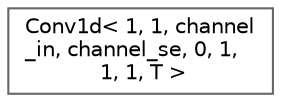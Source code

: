 digraph "Graphical Class Hierarchy"
{
 // LATEX_PDF_SIZE
  bgcolor="transparent";
  edge [fontname=Helvetica,fontsize=10,labelfontname=Helvetica,labelfontsize=10];
  node [fontname=Helvetica,fontsize=10,shape=box,height=0.2,width=0.4];
  rankdir="LR";
  Node0 [id="Node000000",label="Conv1d\< 1, 1, channel\l_in, channel_se, 0, 1,\l 1, 1, T \>",height=0.2,width=0.4,color="grey40", fillcolor="white", style="filled",URL="$class_conv1d.html",tooltip=" "];
}
